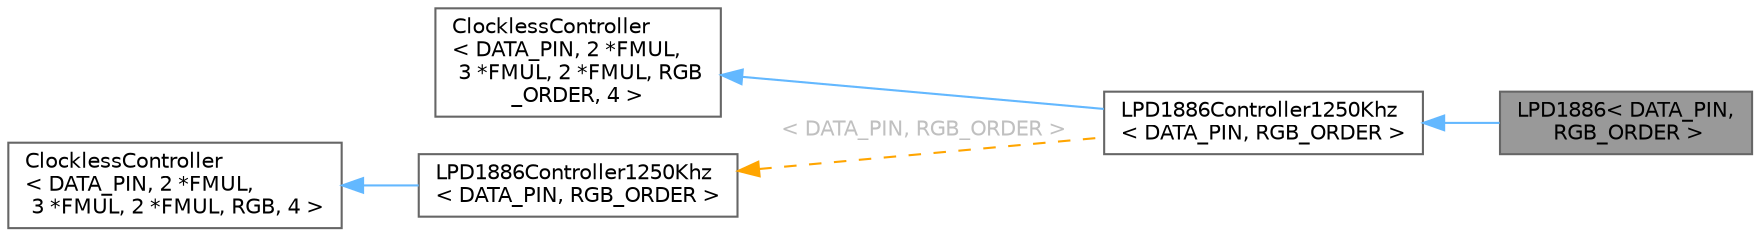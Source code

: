 digraph "LPD1886&lt; DATA_PIN, RGB_ORDER &gt;"
{
 // LATEX_PDF_SIZE
  bgcolor="transparent";
  edge [fontname=Helvetica,fontsize=10,labelfontname=Helvetica,labelfontsize=10];
  node [fontname=Helvetica,fontsize=10,shape=box,height=0.2,width=0.4];
  rankdir="LR";
  Node1 [id="Node000001",label="LPD1886\< DATA_PIN,\l RGB_ORDER \>",height=0.2,width=0.4,color="gray40", fillcolor="grey60", style="filled", fontcolor="black",tooltip="LPD1886 controller class."];
  Node2 -> Node1 [id="edge1_Node000001_Node000002",dir="back",color="steelblue1",style="solid",tooltip=" "];
  Node2 [id="Node000002",label="LPD1886Controller1250Khz\l\< DATA_PIN, RGB_ORDER \>",height=0.2,width=0.4,color="gray40", fillcolor="white", style="filled",URL="$d9/da6/class_l_p_d1886_controller1250_khz.html",tooltip=" "];
  Node3 -> Node2 [id="edge2_Node000002_Node000003",dir="back",color="steelblue1",style="solid",tooltip=" "];
  Node3 [id="Node000003",label="ClocklessController\l\< DATA_PIN, 2 *FMUL,\l 3 *FMUL, 2 *FMUL, RGB\l_ORDER, 4 \>",height=0.2,width=0.4,color="gray40", fillcolor="white", style="filled",tooltip=" "];
  Node4 -> Node2 [id="edge3_Node000002_Node000004",dir="back",color="orange",style="dashed",tooltip=" ",label=" \< DATA_PIN, RGB_ORDER \>",fontcolor="grey" ];
  Node4 [id="Node000004",label="LPD1886Controller1250Khz\l\< DATA_PIN, RGB_ORDER \>",height=0.2,width=0.4,color="gray40", fillcolor="white", style="filled",URL="$d9/da6/class_l_p_d1886_controller1250_khz.html",tooltip="LPD1886 controller class."];
  Node5 -> Node4 [id="edge4_Node000004_Node000005",dir="back",color="steelblue1",style="solid",tooltip=" "];
  Node5 [id="Node000005",label="ClocklessController\l\< DATA_PIN, 2 *FMUL,\l 3 *FMUL, 2 *FMUL, RGB, 4 \>",height=0.2,width=0.4,color="gray40", fillcolor="white", style="filled",tooltip=" "];
}
